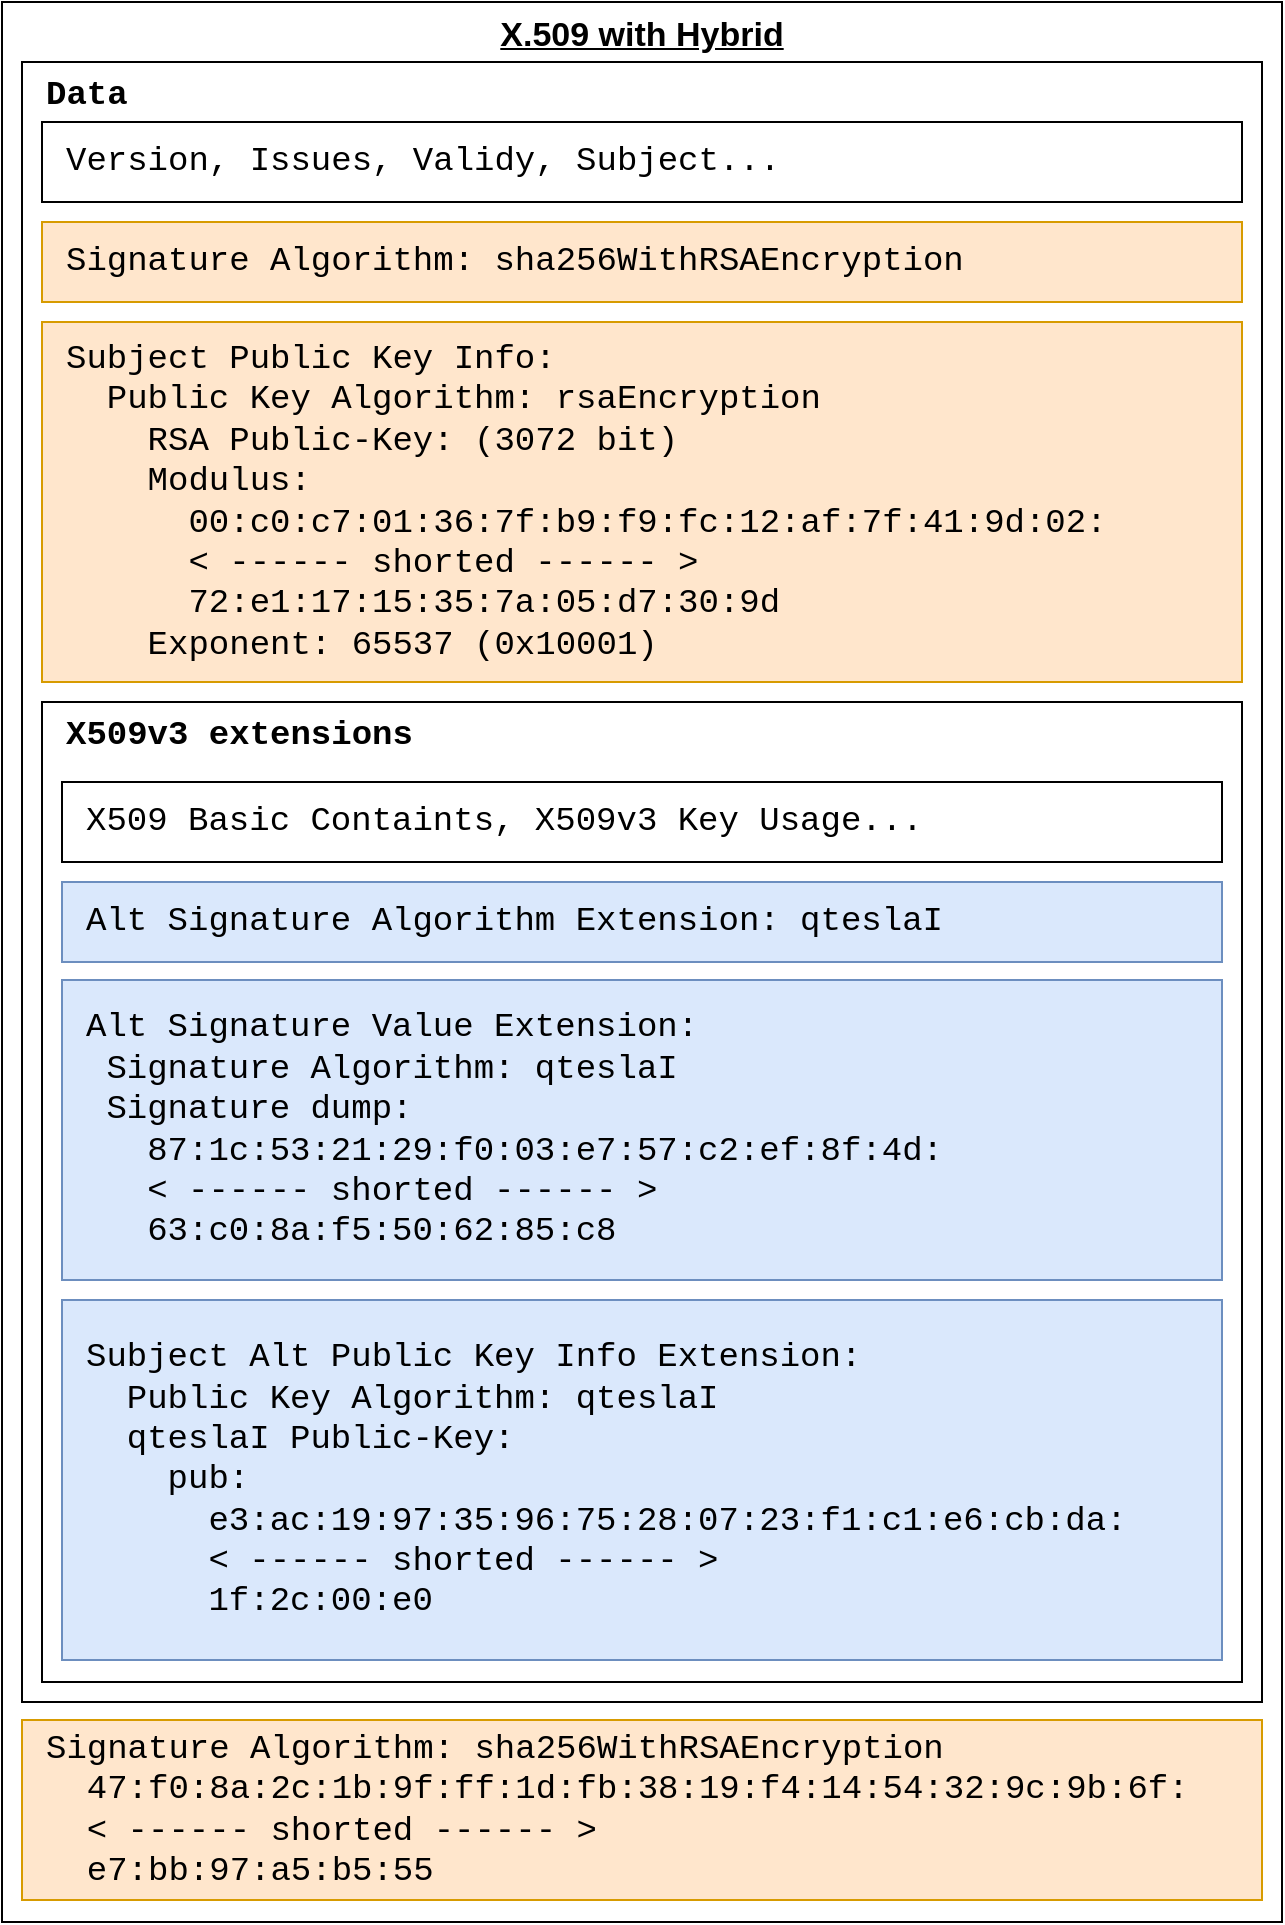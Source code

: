 <mxfile version="15.9.1" type="github">
  <diagram id="rRFUTKCY2RcfOUQnv4tR" name="Page-1">
    <mxGraphModel dx="2188" dy="1215" grid="1" gridSize="10" guides="1" tooltips="1" connect="1" arrows="1" fold="1" page="1" pageScale="1" pageWidth="827" pageHeight="1169" math="0" shadow="0">
      <root>
        <mxCell id="0" />
        <mxCell id="1" parent="0" />
        <mxCell id="j4lKWAqUsnPBpEF1H8we-1" value="X.509 with Hybrid" style="rounded=0;whiteSpace=wrap;html=1;verticalAlign=top;fontSize=17;align=center;fontStyle=5" parent="1" vertex="1">
          <mxGeometry x="80" y="190" width="640" height="960" as="geometry" />
        </mxCell>
        <mxCell id="j4lKWAqUsnPBpEF1H8we-3" value="Data" style="rounded=0;whiteSpace=wrap;html=1;fontSize=17;verticalAlign=top;fontFamily=Courier New;align=left;spacingLeft=10;fontStyle=1" parent="1" vertex="1">
          <mxGeometry x="90" y="220" width="620" height="820" as="geometry" />
        </mxCell>
        <mxCell id="j4lKWAqUsnPBpEF1H8we-5" value="&lt;div style=&quot;font-size: 17px;&quot;&gt;&lt;font style=&quot;font-size: 17px;&quot;&gt;Version, Issues, Validy, Subject...&lt;br style=&quot;font-size: 17px;&quot;&gt;&lt;/font&gt;&lt;/div&gt;" style="rounded=0;whiteSpace=wrap;html=1;fontSize=17;fontFamily=Courier New;align=left;spacingLeft=10;" parent="1" vertex="1">
          <mxGeometry x="100" y="250" width="600" height="40" as="geometry" />
        </mxCell>
        <mxCell id="j4lKWAqUsnPBpEF1H8we-6" value="Subject Public Key Info:&lt;br&gt;&amp;nbsp; Public Key Algorithm: rsaEncryption&lt;br&gt;&amp;nbsp;&amp;nbsp;&amp;nbsp; RSA Public-Key: (3072 bit)&lt;br&gt;&amp;nbsp;&amp;nbsp;&amp;nbsp; Modulus:&lt;br&gt;&amp;nbsp;&amp;nbsp;&amp;nbsp;&amp;nbsp;&amp;nbsp; 00:c0:c7:01:36:7f:b9:f9:fc:12:af:7f:41:9d:02:&lt;br&gt;&amp;nbsp;&amp;nbsp;&amp;nbsp;&amp;nbsp;&amp;nbsp; &amp;lt; ------ shorted ------ &amp;gt;&lt;br&gt;&amp;nbsp;&amp;nbsp;&amp;nbsp;&amp;nbsp;&amp;nbsp; 72:e1:17:15:35:7a:05:d7:30:9d&lt;br&gt;&amp;nbsp;&amp;nbsp;&amp;nbsp; Exponent: 65537 (0x10001)" style="rounded=0;whiteSpace=wrap;html=1;fontSize=17;fontFamily=Courier New;align=left;spacingLeft=10;fillColor=#ffe6cc;strokeColor=#d79b00;" parent="1" vertex="1">
          <mxGeometry x="100" y="350" width="600" height="180" as="geometry" />
        </mxCell>
        <mxCell id="j4lKWAqUsnPBpEF1H8we-7" value="&lt;div&gt;X509v3 extensions&lt;/div&gt;" style="rounded=0;whiteSpace=wrap;html=1;labelBackgroundColor=#FFFFFF;fontFamily=Courier New;fontSize=17;fontColor=default;verticalAlign=top;align=left;spacingLeft=10;fontStyle=1" parent="1" vertex="1">
          <mxGeometry x="100" y="540" width="600" height="490" as="geometry" />
        </mxCell>
        <mxCell id="j4lKWAqUsnPBpEF1H8we-8" value="X509 Basic Containts, X509v3 Key Usage..." style="rounded=0;whiteSpace=wrap;html=1;labelBackgroundColor=#FFFFFF;fontFamily=Courier New;fontSize=17;fontColor=default;align=left;spacingLeft=10;" parent="1" vertex="1">
          <mxGeometry x="110" y="580" width="580" height="40" as="geometry" />
        </mxCell>
        <mxCell id="j4lKWAqUsnPBpEF1H8we-9" value="Alt Signature Value Extension:&lt;br&gt;&amp;nbsp;Signature Algorithm: qteslaI&lt;br&gt;&amp;nbsp;Signature dump:&lt;br&gt;&amp;nbsp;&amp;nbsp; 87:1c:53:21:29:f0:03:e7:57:c2:ef:8f:4d:&lt;br&gt;&amp;nbsp;&amp;nbsp; &amp;lt; ------ shorted ------ &amp;gt;&lt;br&gt;&amp;nbsp;&amp;nbsp; 63:c0:8a:f5:50:62:85:c8" style="rounded=0;whiteSpace=wrap;html=1;labelBackgroundColor=none;fontFamily=Courier New;fontSize=17;align=left;spacingLeft=10;fillColor=#dae8fc;strokeColor=#6c8ebf;" parent="1" vertex="1">
          <mxGeometry x="110" y="679" width="580" height="150" as="geometry" />
        </mxCell>
        <mxCell id="j4lKWAqUsnPBpEF1H8we-10" value="Subject Alt Public Key Info Extension:&lt;br&gt;&amp;nbsp; Public Key Algorithm: qteslaI&lt;br&gt;&amp;nbsp; qteslaI Public-Key:&lt;br&gt;&amp;nbsp;&amp;nbsp;&amp;nbsp; pub:&lt;br&gt;&amp;nbsp;&amp;nbsp;&amp;nbsp;&amp;nbsp;&amp;nbsp; e3:ac:19:97:35:96:75:28:07:23:f1:c1:e6:cb:da:&lt;br&gt;&amp;nbsp;&amp;nbsp;&amp;nbsp;&amp;nbsp;&amp;nbsp; &amp;lt; ------ shorted ------ &amp;gt;&lt;br&gt;&amp;nbsp;&amp;nbsp;&amp;nbsp;&amp;nbsp;&amp;nbsp; 1f:2c:00:e0" style="rounded=0;whiteSpace=wrap;html=1;labelBackgroundColor=none;fontFamily=Courier New;fontSize=17;align=left;fillColor=#dae8fc;strokeColor=#6c8ebf;spacingLeft=10;" parent="1" vertex="1">
          <mxGeometry x="110" y="839" width="580" height="180" as="geometry" />
        </mxCell>
        <mxCell id="j4lKWAqUsnPBpEF1H8we-4" value="Signature Algorithm: sha256WithRSAEncryption&lt;br&gt;&amp;nbsp; 47:f0:8a:2c:1b:9f:ff:1d:fb:38:19:f4:14:54:32:9c:9b:6f:&lt;br&gt;&amp;nbsp; &amp;lt; ------ shorted ------ &amp;gt;&lt;br&gt;&amp;nbsp; e7:bb:97:a5:b5:55" style="rounded=0;whiteSpace=wrap;html=1;fontSize=17;align=left;fontFamily=Courier New;spacingLeft=10;labelBackgroundColor=none;fillColor=#ffe6cc;strokeColor=#d79b00;" parent="1" vertex="1">
          <mxGeometry x="90" y="1049" width="620" height="90" as="geometry" />
        </mxCell>
        <mxCell id="TsNz1mi7P88TWdjFuRUm-29" value="Signature Algorithm: sha256WithRSAEncryption" style="rounded=0;whiteSpace=wrap;html=1;fontSize=17;fontFamily=Courier New;align=left;spacingLeft=10;fillColor=#ffe6cc;strokeColor=#d79b00;" vertex="1" parent="1">
          <mxGeometry x="100" y="300" width="600" height="40" as="geometry" />
        </mxCell>
        <mxCell id="TsNz1mi7P88TWdjFuRUm-31" value="Alt Signature Algorithm Extension: qteslaI " style="rounded=0;whiteSpace=wrap;html=1;fontSize=17;fontFamily=Courier New;align=left;spacingLeft=10;fillColor=#dae8fc;strokeColor=#6c8ebf;" vertex="1" parent="1">
          <mxGeometry x="110" y="630" width="580" height="40" as="geometry" />
        </mxCell>
      </root>
    </mxGraphModel>
  </diagram>
</mxfile>
